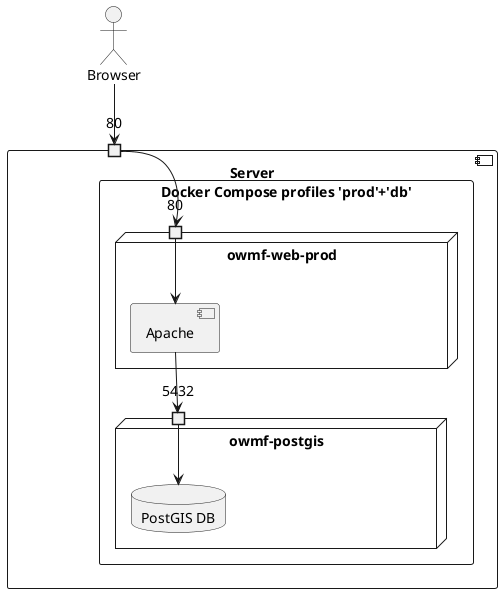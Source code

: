 @startuml prod+db

actor Browser
component Server {
  port "80" as 80docker
  rectangle "Docker Compose profiles 'prod'+'db'" as docker {
    node "owmf-postgis" {
      port 5432 as 5432db
      database "PostGIS DB" as db
    }
    node "owmf-web-prod" {
      port "80" as 80webProd
      component Apache
    }
  }
}

Apache --> 5432db

Browser --> 80docker

80docker --> 80webProd

80webProd --> Apache
5432db --> db

@enduml
